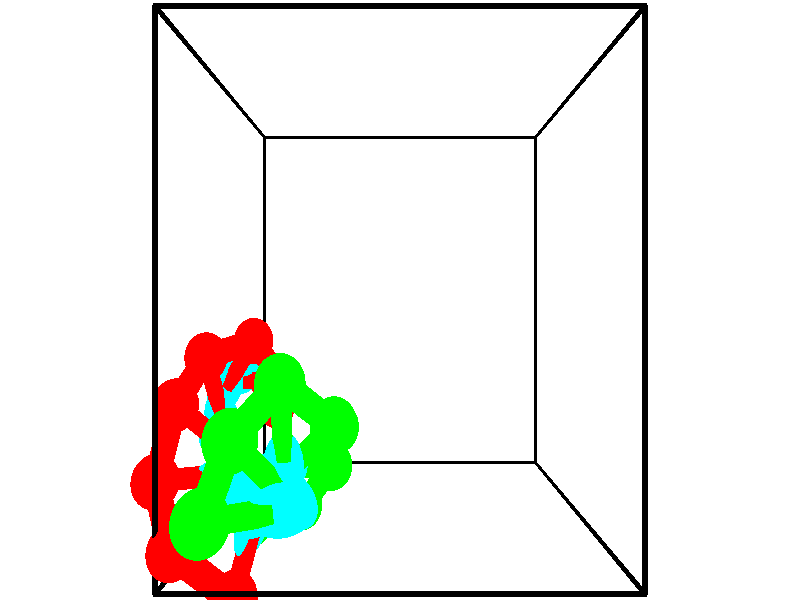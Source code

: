 // switches for output
#declare DRAW_BASES = 1; // possible values are 0, 1; only relevant for DNA ribbons
#declare DRAW_BASES_TYPE = 3; // possible values are 1, 2, 3; only relevant for DNA ribbons
#declare DRAW_FOG = 0; // set to 1 to enable fog

#include "colors.inc"

#include "transforms.inc"
background { rgb <1, 1, 1>}

#default {
   normal{
       ripples 0.25
       frequency 0.20
       turbulence 0.2
       lambda 5
   }
	finish {
		phong 0.1
		phong_size 40.
	}
}

// original window dimensions: 1024x640


// camera settings

camera {
	sky <-0, 1, 0>
	up <-0, 1, 0>
	right 1.6 * <1, 0, 0>
	location <2.5, 2.5, 11.1562>
	look_at <2.5, 2.5, 2.5>
	direction <0, 0, -8.6562>
	angle 67.0682
}


# declare cpy_camera_pos = <2.5, 2.5, 11.1562>;
# if (DRAW_FOG = 1)
fog {
	fog_type 2
	up vnormalize(cpy_camera_pos)
	color rgbt<1,1,1,0.3>
	distance 1e-5
	fog_alt 3e-3
	fog_offset 4
}
# end


// LIGHTS

# declare lum = 6;
global_settings {
	ambient_light rgb lum * <0.05, 0.05, 0.05>
	max_trace_level 15
}# declare cpy_direct_light_amount = 0.25;
light_source
{	1000 * <-1, -1, 1>,
	rgb lum * cpy_direct_light_amount
	parallel
}

light_source
{	1000 * <1, 1, -1>,
	rgb lum * cpy_direct_light_amount
	parallel
}

// strand 0

// nucleotide -1

// particle -1
sphere {
	<0.684768, 1.165858, 2.227919> 0.250000
	pigment { color rgbt <1,0,0,0> }
	no_shadow
}
cylinder {
	<0.423222, 1.455421, 2.315933>,  <0.266294, 1.629160, 2.368742>, 0.100000
	pigment { color rgbt <1,0,0,0> }
	no_shadow
}
cylinder {
	<0.423222, 1.455421, 2.315933>,  <0.684768, 1.165858, 2.227919>, 0.100000
	pigment { color rgbt <1,0,0,0> }
	no_shadow
}

// particle -1
sphere {
	<0.423222, 1.455421, 2.315933> 0.100000
	pigment { color rgbt <1,0,0,0> }
	no_shadow
}
sphere {
	0, 1
	scale<0.080000,0.200000,0.300000>
	matrix <-0.002078, -0.292535, 0.956253,
		0.756608, 0.624803, 0.192782,
		-0.653865, 0.723909, 0.220036,
		0.227062, 1.672594, 2.381944>
	pigment { color rgbt <0,1,1,0> }
	no_shadow
}
cylinder {
	<0.882819, 1.534348, 2.749150>,  <0.684768, 1.165858, 2.227919>, 0.130000
	pigment { color rgbt <1,0,0,0> }
	no_shadow
}

// nucleotide -1

// particle -1
sphere {
	<0.882819, 1.534348, 2.749150> 0.250000
	pigment { color rgbt <1,0,0,0> }
	no_shadow
}
cylinder {
	<0.483723, 1.559967, 2.741028>,  <0.244265, 1.575339, 2.736155>, 0.100000
	pigment { color rgbt <1,0,0,0> }
	no_shadow
}
cylinder {
	<0.483723, 1.559967, 2.741028>,  <0.882819, 1.534348, 2.749150>, 0.100000
	pigment { color rgbt <1,0,0,0> }
	no_shadow
}

// particle -1
sphere {
	<0.483723, 1.559967, 2.741028> 0.100000
	pigment { color rgbt <1,0,0,0> }
	no_shadow
}
sphere {
	0, 1
	scale<0.080000,0.200000,0.300000>
	matrix <-0.044350, -0.400762, 0.915108,
		0.050474, 0.913941, 0.402697,
		-0.997740, 0.064049, -0.020305,
		0.184401, 1.579182, 2.734936>
	pigment { color rgbt <0,1,1,0> }
	no_shadow
}
cylinder {
	<0.588080, 2.054806, 3.265115>,  <0.882819, 1.534348, 2.749150>, 0.130000
	pigment { color rgbt <1,0,0,0> }
	no_shadow
}

// nucleotide -1

// particle -1
sphere {
	<0.588080, 2.054806, 3.265115> 0.250000
	pigment { color rgbt <1,0,0,0> }
	no_shadow
}
cylinder {
	<0.354786, 1.737885, 3.193459>,  <0.214810, 1.547731, 3.150465>, 0.100000
	pigment { color rgbt <1,0,0,0> }
	no_shadow
}
cylinder {
	<0.354786, 1.737885, 3.193459>,  <0.588080, 2.054806, 3.265115>, 0.100000
	pigment { color rgbt <1,0,0,0> }
	no_shadow
}

// particle -1
sphere {
	<0.354786, 1.737885, 3.193459> 0.100000
	pigment { color rgbt <1,0,0,0> }
	no_shadow
}
sphere {
	0, 1
	scale<0.080000,0.200000,0.300000>
	matrix <0.122080, -0.303523, 0.944971,
		-0.803078, 0.529270, 0.273750,
		-0.583235, -0.792305, -0.179140,
		0.179816, 1.500193, 3.139717>
	pigment { color rgbt <0,1,1,0> }
	no_shadow
}
cylinder {
	<0.143837, 1.922818, 3.819510>,  <0.588080, 2.054806, 3.265115>, 0.130000
	pigment { color rgbt <1,0,0,0> }
	no_shadow
}

// nucleotide -1

// particle -1
sphere {
	<0.143837, 1.922818, 3.819510> 0.250000
	pigment { color rgbt <1,0,0,0> }
	no_shadow
}
cylinder {
	<0.212032, 1.554077, 3.680298>,  <0.252949, 1.332833, 3.596771>, 0.100000
	pigment { color rgbt <1,0,0,0> }
	no_shadow
}
cylinder {
	<0.212032, 1.554077, 3.680298>,  <0.143837, 1.922818, 3.819510>, 0.100000
	pigment { color rgbt <1,0,0,0> }
	no_shadow
}

// particle -1
sphere {
	<0.212032, 1.554077, 3.680298> 0.100000
	pigment { color rgbt <1,0,0,0> }
	no_shadow
}
sphere {
	0, 1
	scale<0.080000,0.200000,0.300000>
	matrix <0.274686, -0.294735, 0.915247,
		-0.946299, -0.251637, 0.202971,
		0.170488, -0.921851, -0.348029,
		0.263179, 1.277522, 3.575889>
	pigment { color rgbt <0,1,1,0> }
	no_shadow
}
cylinder {
	<-0.027024, 1.513102, 4.358534>,  <0.143837, 1.922818, 3.819510>, 0.130000
	pigment { color rgbt <1,0,0,0> }
	no_shadow
}

// nucleotide -1

// particle -1
sphere {
	<-0.027024, 1.513102, 4.358534> 0.250000
	pigment { color rgbt <1,0,0,0> }
	no_shadow
}
cylinder {
	<0.200024, 1.270218, 4.136147>,  <0.336252, 1.124487, 4.002714>, 0.100000
	pigment { color rgbt <1,0,0,0> }
	no_shadow
}
cylinder {
	<0.200024, 1.270218, 4.136147>,  <-0.027024, 1.513102, 4.358534>, 0.100000
	pigment { color rgbt <1,0,0,0> }
	no_shadow
}

// particle -1
sphere {
	<0.200024, 1.270218, 4.136147> 0.100000
	pigment { color rgbt <1,0,0,0> }
	no_shadow
}
sphere {
	0, 1
	scale<0.080000,0.200000,0.300000>
	matrix <0.369601, -0.415485, 0.831124,
		-0.735665, -0.677249, -0.011411,
		0.567620, -0.607211, -0.555969,
		0.370310, 1.088054, 3.969356>
	pigment { color rgbt <0,1,1,0> }
	no_shadow
}
cylinder {
	<-0.155585, 0.856193, 4.598797>,  <-0.027024, 1.513102, 4.358534>, 0.130000
	pigment { color rgbt <1,0,0,0> }
	no_shadow
}

// nucleotide -1

// particle -1
sphere {
	<-0.155585, 0.856193, 4.598797> 0.250000
	pigment { color rgbt <1,0,0,0> }
	no_shadow
}
cylinder {
	<0.204220, 0.849411, 4.424171>,  <0.420103, 0.845342, 4.319396>, 0.100000
	pigment { color rgbt <1,0,0,0> }
	no_shadow
}
cylinder {
	<0.204220, 0.849411, 4.424171>,  <-0.155585, 0.856193, 4.598797>, 0.100000
	pigment { color rgbt <1,0,0,0> }
	no_shadow
}

// particle -1
sphere {
	<0.204220, 0.849411, 4.424171> 0.100000
	pigment { color rgbt <1,0,0,0> }
	no_shadow
}
sphere {
	0, 1
	scale<0.080000,0.200000,0.300000>
	matrix <0.379954, -0.462901, 0.800848,
		-0.215664, -0.886248, -0.409944,
		0.899513, -0.016954, -0.436564,
		0.474074, 0.844325, 4.293202>
	pigment { color rgbt <0,1,1,0> }
	no_shadow
}
cylinder {
	<0.130277, 0.319994, 4.896057>,  <-0.155585, 0.856193, 4.598797>, 0.130000
	pigment { color rgbt <1,0,0,0> }
	no_shadow
}

// nucleotide -1

// particle -1
sphere {
	<0.130277, 0.319994, 4.896057> 0.250000
	pigment { color rgbt <1,0,0,0> }
	no_shadow
}
cylinder {
	<0.434395, 0.513603, 4.722771>,  <0.616865, 0.629769, 4.618799>, 0.100000
	pigment { color rgbt <1,0,0,0> }
	no_shadow
}
cylinder {
	<0.434395, 0.513603, 4.722771>,  <0.130277, 0.319994, 4.896057>, 0.100000
	pigment { color rgbt <1,0,0,0> }
	no_shadow
}

// particle -1
sphere {
	<0.434395, 0.513603, 4.722771> 0.100000
	pigment { color rgbt <1,0,0,0> }
	no_shadow
}
sphere {
	0, 1
	scale<0.080000,0.200000,0.300000>
	matrix <0.591254, -0.239450, 0.770119,
		0.269023, -0.841656, -0.468233,
		0.760293, 0.484024, -0.433215,
		0.662483, 0.658810, 4.592806>
	pigment { color rgbt <0,1,1,0> }
	no_shadow
}
cylinder {
	<0.735268, -0.145552, 4.759902>,  <0.130277, 0.319994, 4.896057>, 0.130000
	pigment { color rgbt <1,0,0,0> }
	no_shadow
}

// nucleotide -1

// particle -1
sphere {
	<0.735268, -0.145552, 4.759902> 0.250000
	pigment { color rgbt <1,0,0,0> }
	no_shadow
}
cylinder {
	<0.858677, 0.232338, 4.804283>,  <0.932722, 0.459072, 4.830912>, 0.100000
	pigment { color rgbt <1,0,0,0> }
	no_shadow
}
cylinder {
	<0.858677, 0.232338, 4.804283>,  <0.735268, -0.145552, 4.759902>, 0.100000
	pigment { color rgbt <1,0,0,0> }
	no_shadow
}

// particle -1
sphere {
	<0.858677, 0.232338, 4.804283> 0.100000
	pigment { color rgbt <1,0,0,0> }
	no_shadow
}
sphere {
	0, 1
	scale<0.080000,0.200000,0.300000>
	matrix <0.708374, -0.306036, 0.636041,
		0.634839, -0.117636, -0.763637,
		0.308522, 0.944724, 0.110954,
		0.951234, 0.515755, 4.837569>
	pigment { color rgbt <0,1,1,0> }
	no_shadow
}
// strand 1

// nucleotide -1

// particle -1
sphere {
	<0.787467, 0.902741, 5.982708> 0.250000
	pigment { color rgbt <0,1,0,0> }
	no_shadow
}
cylinder {
	<1.184124, 0.953018, 5.971062>,  <1.422118, 0.983185, 5.964074>, 0.100000
	pigment { color rgbt <0,1,0,0> }
	no_shadow
}
cylinder {
	<1.184124, 0.953018, 5.971062>,  <0.787467, 0.902741, 5.982708>, 0.100000
	pigment { color rgbt <0,1,0,0> }
	no_shadow
}

// particle -1
sphere {
	<1.184124, 0.953018, 5.971062> 0.100000
	pigment { color rgbt <0,1,0,0> }
	no_shadow
}
sphere {
	0, 1
	scale<0.080000,0.200000,0.300000>
	matrix <-0.031768, 0.019156, -0.999312,
		-0.125050, 0.991884, 0.022989,
		0.991642, 0.125694, -0.029115,
		1.481616, 0.990726, 5.962327>
	pigment { color rgbt <0,1,1,0> }
	no_shadow
}
cylinder {
	<0.956213, 1.431469, 5.670542>,  <0.787467, 0.902741, 5.982708>, 0.130000
	pigment { color rgbt <0,1,0,0> }
	no_shadow
}

// nucleotide -1

// particle -1
sphere {
	<0.956213, 1.431469, 5.670542> 0.250000
	pigment { color rgbt <0,1,0,0> }
	no_shadow
}
cylinder {
	<1.254354, 1.168976, 5.623543>,  <1.433239, 1.011480, 5.595344>, 0.100000
	pigment { color rgbt <0,1,0,0> }
	no_shadow
}
cylinder {
	<1.254354, 1.168976, 5.623543>,  <0.956213, 1.431469, 5.670542>, 0.100000
	pigment { color rgbt <0,1,0,0> }
	no_shadow
}

// particle -1
sphere {
	<1.254354, 1.168976, 5.623543> 0.100000
	pigment { color rgbt <0,1,0,0> }
	no_shadow
}
sphere {
	0, 1
	scale<0.080000,0.200000,0.300000>
	matrix <-0.148876, 0.007952, -0.988824,
		0.649833, 0.754516, -0.091771,
		0.745354, -0.656233, -0.117497,
		1.477961, 0.972106, 5.588294>
	pigment { color rgbt <0,1,1,0> }
	no_shadow
}
cylinder {
	<1.311000, 1.810919, 5.173535>,  <0.956213, 1.431469, 5.670542>, 0.130000
	pigment { color rgbt <0,1,0,0> }
	no_shadow
}

// nucleotide -1

// particle -1
sphere {
	<1.311000, 1.810919, 5.173535> 0.250000
	pigment { color rgbt <0,1,0,0> }
	no_shadow
}
cylinder {
	<1.329893, 1.411438, 5.165916>,  <1.341229, 1.171749, 5.161345>, 0.100000
	pigment { color rgbt <0,1,0,0> }
	no_shadow
}
cylinder {
	<1.329893, 1.411438, 5.165916>,  <1.311000, 1.810919, 5.173535>, 0.100000
	pigment { color rgbt <0,1,0,0> }
	no_shadow
}

// particle -1
sphere {
	<1.329893, 1.411438, 5.165916> 0.100000
	pigment { color rgbt <0,1,0,0> }
	no_shadow
}
sphere {
	0, 1
	scale<0.080000,0.200000,0.300000>
	matrix <-0.244377, 0.006935, -0.969656,
		0.968529, 0.050455, -0.243732,
		0.047234, -0.998702, -0.019046,
		1.344063, 1.111827, 5.160203>
	pigment { color rgbt <0,1,1,0> }
	no_shadow
}
cylinder {
	<1.805477, 1.407096, 4.833174>,  <1.311000, 1.810919, 5.173535>, 0.130000
	pigment { color rgbt <0,1,0,0> }
	no_shadow
}

// nucleotide -1

// particle -1
sphere {
	<1.805477, 1.407096, 4.833174> 0.250000
	pigment { color rgbt <0,1,0,0> }
	no_shadow
}
cylinder {
	<1.496494, 1.153122, 4.828011>,  <1.311104, 1.000738, 4.824913>, 0.100000
	pigment { color rgbt <0,1,0,0> }
	no_shadow
}
cylinder {
	<1.496494, 1.153122, 4.828011>,  <1.805477, 1.407096, 4.833174>, 0.100000
	pigment { color rgbt <0,1,0,0> }
	no_shadow
}

// particle -1
sphere {
	<1.496494, 1.153122, 4.828011> 0.100000
	pigment { color rgbt <0,1,0,0> }
	no_shadow
}
sphere {
	0, 1
	scale<0.080000,0.200000,0.300000>
	matrix <-0.114924, 0.159750, -0.980445,
		0.624581, -0.755869, -0.196369,
		-0.772458, -0.634935, -0.012909,
		1.264757, 0.962642, 4.824138>
	pigment { color rgbt <0,1,1,0> }
	no_shadow
}
cylinder {
	<1.773788, 1.274676, 4.169828>,  <1.805477, 1.407096, 4.833174>, 0.130000
	pigment { color rgbt <0,1,0,0> }
	no_shadow
}

// nucleotide -1

// particle -1
sphere {
	<1.773788, 1.274676, 4.169828> 0.250000
	pigment { color rgbt <0,1,0,0> }
	no_shadow
}
cylinder {
	<1.449223, 1.071274, 4.285088>,  <1.254483, 0.949233, 4.354243>, 0.100000
	pigment { color rgbt <0,1,0,0> }
	no_shadow
}
cylinder {
	<1.449223, 1.071274, 4.285088>,  <1.773788, 1.274676, 4.169828>, 0.100000
	pigment { color rgbt <0,1,0,0> }
	no_shadow
}

// particle -1
sphere {
	<1.449223, 1.071274, 4.285088> 0.100000
	pigment { color rgbt <0,1,0,0> }
	no_shadow
}
sphere {
	0, 1
	scale<0.080000,0.200000,0.300000>
	matrix <-0.348116, 0.024452, -0.937132,
		0.469491, -0.860711, -0.196859,
		-0.811414, -0.508506, 0.288148,
		1.205798, 0.918722, 4.371532>
	pigment { color rgbt <0,1,1,0> }
	no_shadow
}
cylinder {
	<1.657006, 0.784822, 3.668628>,  <1.773788, 1.274676, 4.169828>, 0.130000
	pigment { color rgbt <0,1,0,0> }
	no_shadow
}

// nucleotide -1

// particle -1
sphere {
	<1.657006, 0.784822, 3.668628> 0.250000
	pigment { color rgbt <0,1,0,0> }
	no_shadow
}
cylinder {
	<1.308893, 0.805038, 3.864609>,  <1.100025, 0.817169, 3.982197>, 0.100000
	pigment { color rgbt <0,1,0,0> }
	no_shadow
}
cylinder {
	<1.308893, 0.805038, 3.864609>,  <1.657006, 0.784822, 3.668628>, 0.100000
	pigment { color rgbt <0,1,0,0> }
	no_shadow
}

// particle -1
sphere {
	<1.308893, 0.805038, 3.864609> 0.100000
	pigment { color rgbt <0,1,0,0> }
	no_shadow
}
sphere {
	0, 1
	scale<0.080000,0.200000,0.300000>
	matrix <-0.490911, -0.170153, -0.854432,
		0.040183, -0.984121, 0.172893,
		-0.870283, 0.050541, 0.489953,
		1.047808, 0.820201, 4.011595>
	pigment { color rgbt <0,1,1,0> }
	no_shadow
}
cylinder {
	<1.240199, 0.279533, 3.349180>,  <1.657006, 0.784822, 3.668628>, 0.130000
	pigment { color rgbt <0,1,0,0> }
	no_shadow
}

// nucleotide -1

// particle -1
sphere {
	<1.240199, 0.279533, 3.349180> 0.250000
	pigment { color rgbt <0,1,0,0> }
	no_shadow
}
cylinder {
	<0.981251, 0.517227, 3.540092>,  <0.825882, 0.659843, 3.654640>, 0.100000
	pigment { color rgbt <0,1,0,0> }
	no_shadow
}
cylinder {
	<0.981251, 0.517227, 3.540092>,  <1.240199, 0.279533, 3.349180>, 0.100000
	pigment { color rgbt <0,1,0,0> }
	no_shadow
}

// particle -1
sphere {
	<0.981251, 0.517227, 3.540092> 0.100000
	pigment { color rgbt <0,1,0,0> }
	no_shadow
}
sphere {
	0, 1
	scale<0.080000,0.200000,0.300000>
	matrix <-0.523935, 0.107831, -0.844905,
		-0.553537, -0.797031, 0.241534,
		-0.647370, 0.594235, 0.477281,
		0.787040, 0.695498, 3.683277>
	pigment { color rgbt <0,1,1,0> }
	no_shadow
}
cylinder {
	<0.560134, 0.044910, 3.174824>,  <1.240199, 0.279533, 3.349180>, 0.130000
	pigment { color rgbt <0,1,0,0> }
	no_shadow
}

// nucleotide -1

// particle -1
sphere {
	<0.560134, 0.044910, 3.174824> 0.250000
	pigment { color rgbt <0,1,0,0> }
	no_shadow
}
cylinder {
	<0.475140, 0.419464, 3.286560>,  <0.424143, 0.644197, 3.353602>, 0.100000
	pigment { color rgbt <0,1,0,0> }
	no_shadow
}
cylinder {
	<0.475140, 0.419464, 3.286560>,  <0.560134, 0.044910, 3.174824>, 0.100000
	pigment { color rgbt <0,1,0,0> }
	no_shadow
}

// particle -1
sphere {
	<0.475140, 0.419464, 3.286560> 0.100000
	pigment { color rgbt <0,1,0,0> }
	no_shadow
}
sphere {
	0, 1
	scale<0.080000,0.200000,0.300000>
	matrix <-0.605886, 0.098031, -0.789489,
		-0.766650, -0.337003, 0.546513,
		-0.212486, 0.936386, 0.279341,
		0.411394, 0.700380, 3.370362>
	pigment { color rgbt <0,1,1,0> }
	no_shadow
}
// box output
cylinder {
	<0.000000, 0.000000, 0.000000>,  <5.000000, 0.000000, 0.000000>, 0.025000
	pigment { color rgbt <0,0,0,0> }
	no_shadow
}
cylinder {
	<0.000000, 0.000000, 0.000000>,  <0.000000, 5.000000, 0.000000>, 0.025000
	pigment { color rgbt <0,0,0,0> }
	no_shadow
}
cylinder {
	<0.000000, 0.000000, 0.000000>,  <0.000000, 0.000000, 5.000000>, 0.025000
	pigment { color rgbt <0,0,0,0> }
	no_shadow
}
cylinder {
	<5.000000, 5.000000, 5.000000>,  <0.000000, 5.000000, 5.000000>, 0.025000
	pigment { color rgbt <0,0,0,0> }
	no_shadow
}
cylinder {
	<5.000000, 5.000000, 5.000000>,  <5.000000, 0.000000, 5.000000>, 0.025000
	pigment { color rgbt <0,0,0,0> }
	no_shadow
}
cylinder {
	<5.000000, 5.000000, 5.000000>,  <5.000000, 5.000000, 0.000000>, 0.025000
	pigment { color rgbt <0,0,0,0> }
	no_shadow
}
cylinder {
	<0.000000, 0.000000, 5.000000>,  <0.000000, 5.000000, 5.000000>, 0.025000
	pigment { color rgbt <0,0,0,0> }
	no_shadow
}
cylinder {
	<0.000000, 0.000000, 5.000000>,  <5.000000, 0.000000, 5.000000>, 0.025000
	pigment { color rgbt <0,0,0,0> }
	no_shadow
}
cylinder {
	<5.000000, 5.000000, 0.000000>,  <0.000000, 5.000000, 0.000000>, 0.025000
	pigment { color rgbt <0,0,0,0> }
	no_shadow
}
cylinder {
	<5.000000, 5.000000, 0.000000>,  <5.000000, 0.000000, 0.000000>, 0.025000
	pigment { color rgbt <0,0,0,0> }
	no_shadow
}
cylinder {
	<5.000000, 0.000000, 5.000000>,  <5.000000, 0.000000, 0.000000>, 0.025000
	pigment { color rgbt <0,0,0,0> }
	no_shadow
}
cylinder {
	<0.000000, 5.000000, 0.000000>,  <0.000000, 5.000000, 5.000000>, 0.025000
	pigment { color rgbt <0,0,0,0> }
	no_shadow
}
// end of box output
